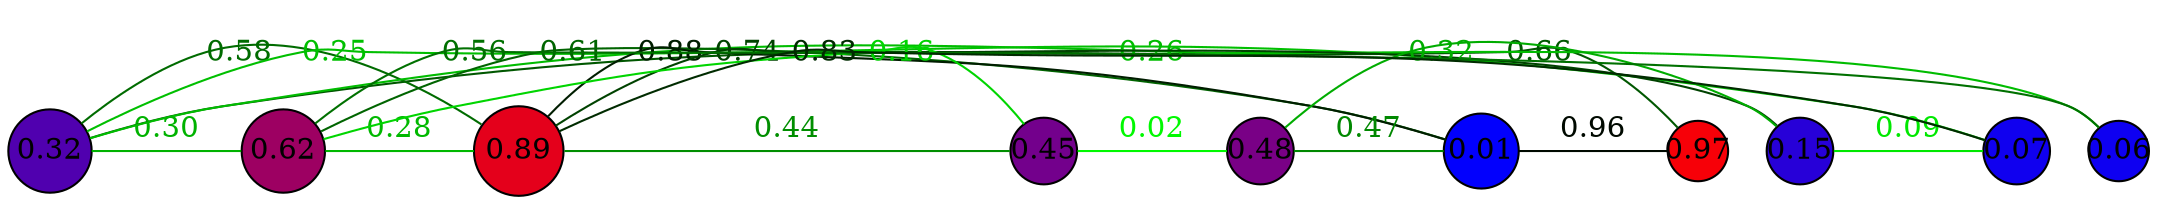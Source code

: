 graph G {
    splines=true;
    overlap=false;
    sep="1.0";
    edge [minlen=2, constraint=false];
    0 [label="0.32", style=filled, fillcolor="#5000af", width=0.55, height=0.55, fixedsize=true, shape=circle];
    1 [label="0.01", style=filled, fillcolor="#0200fd", width=0.50, height=0.50, fixedsize=true, shape=circle];
    2 [label="0.15", style=filled, fillcolor="#2700d8", width=0.45, height=0.45, fixedsize=true, shape=circle];
    3 [label="0.62", style=filled, fillcolor="#9d0062", width=0.55, height=0.55, fixedsize=true, shape=circle];
    4 [label="0.97", style=filled, fillcolor="#f70008", width=0.40, height=0.40, fixedsize=true, shape=circle];
    5 [label="0.89", style=filled, fillcolor="#e4001b", width=0.60, height=0.60, fixedsize=true, shape=circle];
    6 [label="0.45", style=filled, fillcolor="#73008c", width=0.45, height=0.45, fixedsize=true, shape=circle];
    7 [label="0.06", style=filled, fillcolor="#0e00f1", width=0.40, height=0.40, fixedsize=true, shape=circle];
    8 [label="0.07", style=filled, fillcolor="#1000ef", width=0.45, height=0.45, fixedsize=true, shape=circle];
    9 [label="0.48", style=filled, fillcolor="#790086", width=0.45, height=0.45, fixedsize=true, shape=circle];
    0 -- 3 [weight=0.30, color="#00b200", fontcolor="#00b200", label="0.30"];
    0 -- 4 [weight=0.66, color="#005700", fontcolor="#005700", label="0.66"];
    0 -- 5 [weight=0.58, color="#006b00", fontcolor="#006b00", label="0.58"];
    0 -- 7 [weight=0.26, color="#00bc00", fontcolor="#00bc00", label="0.26"];
    0 -- 8 [weight=0.25, color="#00bf00", fontcolor="#00bf00", label="0.25"];
    1 -- 3 [weight=0.61, color="#006400", fontcolor="#006400", label="0.61"];
    1 -- 4 [weight=0.96, color="#000900", fontcolor="#000900", label="0.96"];
    1 -- 5 [weight=0.88, color="#001d00", fontcolor="#001d00", label="0.88"];
    1 -- 9 [weight=0.47, color="#008800", fontcolor="#008800", label="0.47"];
    2 -- 5 [weight=0.74, color="#004200", fontcolor="#004200", label="0.74"];
    2 -- 8 [weight=0.09, color="#00e800", fontcolor="#00e800", label="0.09"];
    2 -- 9 [weight=0.32, color="#00ac00", fontcolor="#00ac00", label="0.32"];
    3 -- 5 [weight=0.28, color="#00b800", fontcolor="#00b800", label="0.28"];
    3 -- 6 [weight=0.16, color="#00d500", fontcolor="#00d500", label="0.16"];
    3 -- 7 [weight=0.56, color="#007000", fontcolor="#007000", label="0.56"];
    5 -- 6 [weight=0.44, color="#008e00", fontcolor="#008e00", label="0.44"];
    5 -- 8 [weight=0.83, color="#002b00", fontcolor="#002b00", label="0.83"];
    6 -- 9 [weight=0.02, color="#00f900", fontcolor="#00f900", label="0.02"];
}
